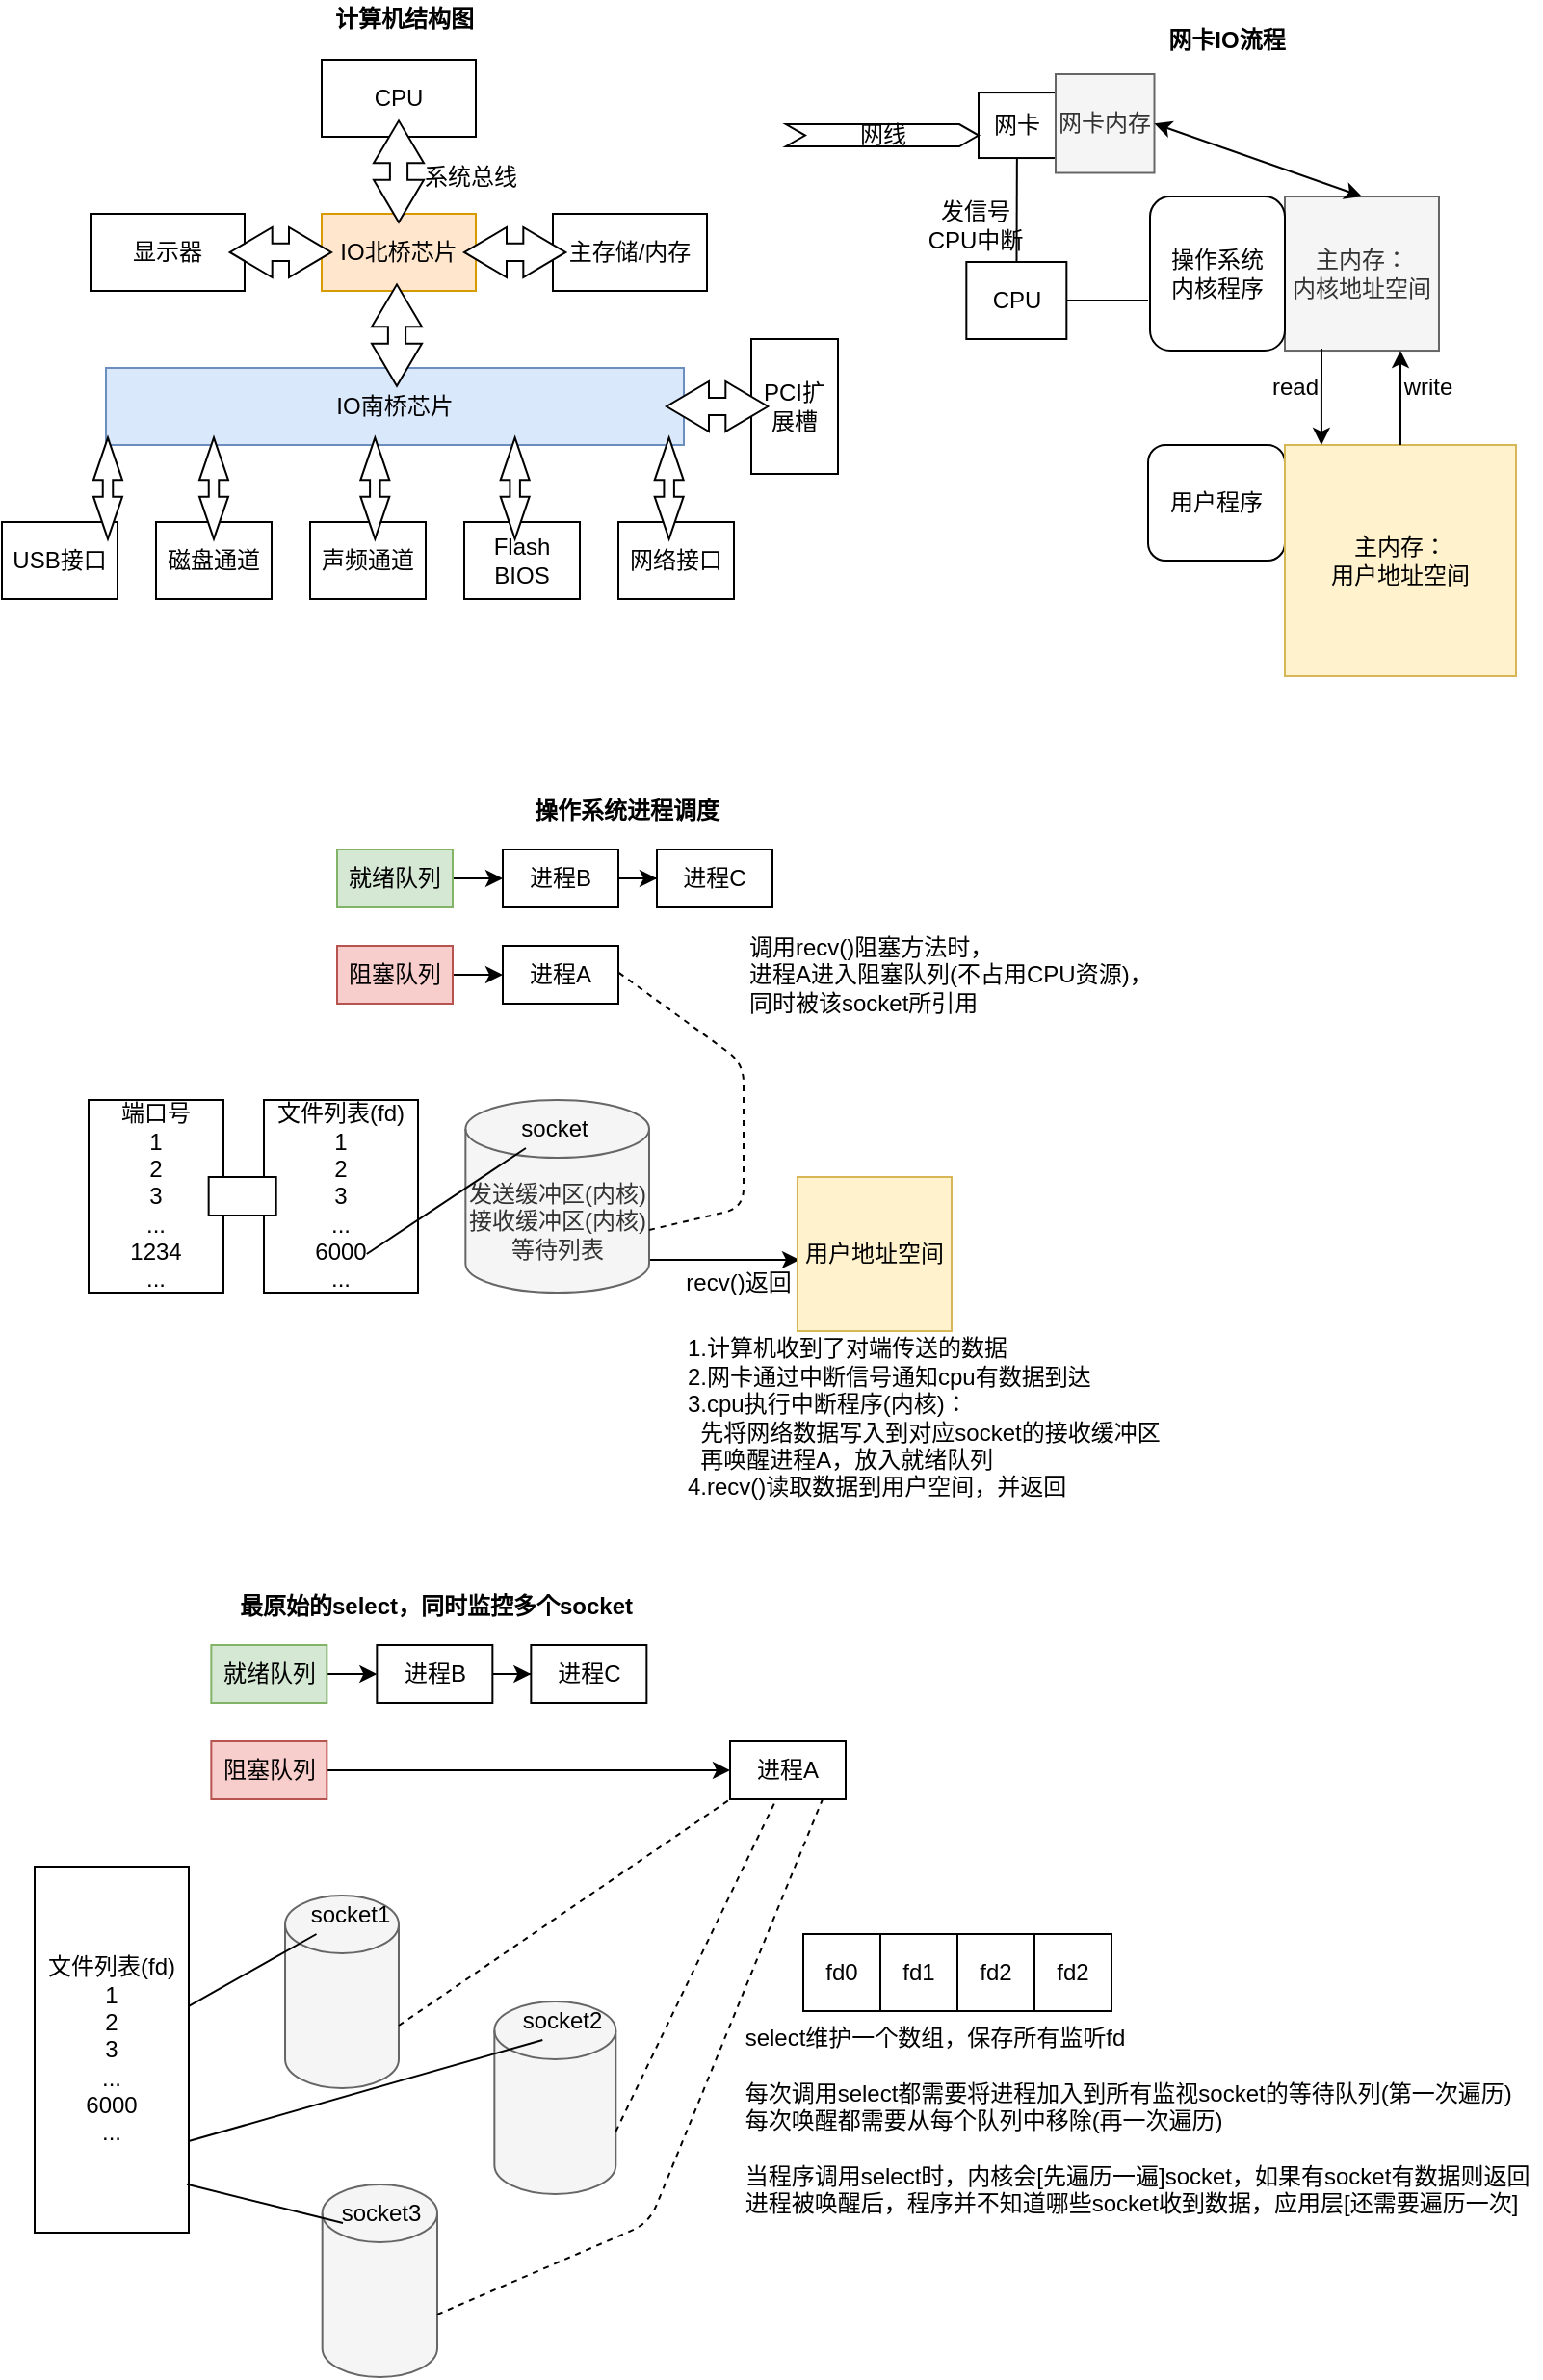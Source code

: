 <mxfile version="13.9.9" type="github">
  <diagram id="yQU9XVNkyh9_PEf1FD41" name="Page-1">
    <mxGraphModel dx="1422" dy="794" grid="1" gridSize="10" guides="1" tooltips="1" connect="1" arrows="1" fold="1" page="1" pageScale="1" pageWidth="827" pageHeight="1169" math="0" shadow="0">
      <root>
        <mxCell id="0" />
        <mxCell id="1" parent="0" />
        <mxCell id="0O0ggUQHUPl4NejqoUbk-1" value="IO北桥芯片" style="rounded=0;whiteSpace=wrap;html=1;fillColor=#ffe6cc;strokeColor=#d79b00;" parent="1" vertex="1">
          <mxGeometry x="191" y="120" width="80" height="40" as="geometry" />
        </mxCell>
        <mxCell id="0O0ggUQHUPl4NejqoUbk-2" value="CPU" style="rounded=0;whiteSpace=wrap;html=1;" parent="1" vertex="1">
          <mxGeometry x="191" y="40" width="80" height="40" as="geometry" />
        </mxCell>
        <mxCell id="0O0ggUQHUPl4NejqoUbk-3" value="显示器" style="rounded=0;whiteSpace=wrap;html=1;" parent="1" vertex="1">
          <mxGeometry x="71" y="120" width="80" height="40" as="geometry" />
        </mxCell>
        <mxCell id="0O0ggUQHUPl4NejqoUbk-4" value="主存储/内存" style="rounded=0;whiteSpace=wrap;html=1;" parent="1" vertex="1">
          <mxGeometry x="311" y="120" width="80" height="40" as="geometry" />
        </mxCell>
        <mxCell id="0O0ggUQHUPl4NejqoUbk-5" value="IO南桥芯片" style="rounded=0;whiteSpace=wrap;html=1;fillColor=#dae8fc;strokeColor=#6c8ebf;" parent="1" vertex="1">
          <mxGeometry x="79" y="200" width="300" height="40" as="geometry" />
        </mxCell>
        <mxCell id="0O0ggUQHUPl4NejqoUbk-6" value="USB接口" style="rounded=0;whiteSpace=wrap;html=1;" parent="1" vertex="1">
          <mxGeometry x="25" y="280" width="60" height="40" as="geometry" />
        </mxCell>
        <mxCell id="0O0ggUQHUPl4NejqoUbk-7" value="磁盘通道" style="rounded=0;whiteSpace=wrap;html=1;" parent="1" vertex="1">
          <mxGeometry x="105" y="280" width="60" height="40" as="geometry" />
        </mxCell>
        <mxCell id="0O0ggUQHUPl4NejqoUbk-8" value="声频通道" style="rounded=0;whiteSpace=wrap;html=1;" parent="1" vertex="1">
          <mxGeometry x="185" y="280" width="60" height="40" as="geometry" />
        </mxCell>
        <mxCell id="0O0ggUQHUPl4NejqoUbk-9" value="Flash BIOS" style="rounded=0;whiteSpace=wrap;html=1;" parent="1" vertex="1">
          <mxGeometry x="265" y="280" width="60" height="40" as="geometry" />
        </mxCell>
        <mxCell id="0O0ggUQHUPl4NejqoUbk-10" value="网络接口" style="rounded=0;whiteSpace=wrap;html=1;" parent="1" vertex="1">
          <mxGeometry x="345" y="280" width="60" height="40" as="geometry" />
        </mxCell>
        <mxCell id="0O0ggUQHUPl4NejqoUbk-11" value="PCI扩展槽" style="rounded=0;whiteSpace=wrap;html=1;" parent="1" vertex="1">
          <mxGeometry x="414" y="185" width="45" height="70" as="geometry" />
        </mxCell>
        <mxCell id="0O0ggUQHUPl4NejqoUbk-16" value="" style="html=1;shadow=0;dashed=0;align=center;verticalAlign=middle;shape=mxgraph.arrows2.twoWayArrow;dy=0.65;dx=22;rotation=90;" parent="1" vertex="1">
          <mxGeometry x="204.67" y="85" width="52.66" height="26.02" as="geometry" />
        </mxCell>
        <mxCell id="0O0ggUQHUPl4NejqoUbk-17" value="系统总线" style="text;html=1;strokeColor=none;fillColor=none;align=center;verticalAlign=middle;whiteSpace=wrap;rounded=0;" parent="1" vertex="1">
          <mxGeometry x="241" y="91.02" width="55" height="20" as="geometry" />
        </mxCell>
        <mxCell id="0O0ggUQHUPl4NejqoUbk-19" value="" style="html=1;shadow=0;dashed=0;align=center;verticalAlign=middle;shape=mxgraph.arrows2.twoWayArrow;dy=0.65;dx=22;rotation=90;" parent="1" vertex="1">
          <mxGeometry x="53.67" y="255" width="52.66" height="15" as="geometry" />
        </mxCell>
        <mxCell id="0O0ggUQHUPl4NejqoUbk-20" value="" style="html=1;shadow=0;dashed=0;align=center;verticalAlign=middle;shape=mxgraph.arrows2.twoWayArrow;dy=0.65;dx=22;rotation=90;" parent="1" vertex="1">
          <mxGeometry x="108.67" y="255" width="52.66" height="15" as="geometry" />
        </mxCell>
        <mxCell id="0O0ggUQHUPl4NejqoUbk-21" value="" style="html=1;shadow=0;dashed=0;align=center;verticalAlign=middle;shape=mxgraph.arrows2.twoWayArrow;dy=0.65;dx=22;rotation=90;" parent="1" vertex="1">
          <mxGeometry x="192.34" y="255" width="52.66" height="15" as="geometry" />
        </mxCell>
        <mxCell id="0O0ggUQHUPl4NejqoUbk-22" value="" style="html=1;shadow=0;dashed=0;align=center;verticalAlign=middle;shape=mxgraph.arrows2.twoWayArrow;dy=0.65;dx=22;rotation=90;" parent="1" vertex="1">
          <mxGeometry x="265" y="255" width="52.66" height="15" as="geometry" />
        </mxCell>
        <mxCell id="0O0ggUQHUPl4NejqoUbk-23" value="" style="html=1;shadow=0;dashed=0;align=center;verticalAlign=middle;shape=mxgraph.arrows2.twoWayArrow;dy=0.65;dx=22;rotation=90;" parent="1" vertex="1">
          <mxGeometry x="345" y="255" width="52.66" height="15" as="geometry" />
        </mxCell>
        <mxCell id="0O0ggUQHUPl4NejqoUbk-24" value="" style="html=1;shadow=0;dashed=0;align=center;verticalAlign=middle;shape=mxgraph.arrows2.twoWayArrow;dy=0.65;dx=22;rotation=90;" parent="1" vertex="1">
          <mxGeometry x="203.67" y="170" width="52.66" height="26.02" as="geometry" />
        </mxCell>
        <mxCell id="0O0ggUQHUPl4NejqoUbk-25" value="" style="html=1;shadow=0;dashed=0;align=center;verticalAlign=middle;shape=mxgraph.arrows2.twoWayArrow;dy=0.65;dx=22;rotation=0;" parent="1" vertex="1">
          <mxGeometry x="143.34" y="126.98" width="52.66" height="26.02" as="geometry" />
        </mxCell>
        <mxCell id="0O0ggUQHUPl4NejqoUbk-26" value="" style="html=1;shadow=0;dashed=0;align=center;verticalAlign=middle;shape=mxgraph.arrows2.twoWayArrow;dy=0.65;dx=22;rotation=0;" parent="1" vertex="1">
          <mxGeometry x="265" y="126.98" width="52.66" height="26.02" as="geometry" />
        </mxCell>
        <mxCell id="0O0ggUQHUPl4NejqoUbk-27" value="" style="html=1;shadow=0;dashed=0;align=center;verticalAlign=middle;shape=mxgraph.arrows2.twoWayArrow;dy=0.65;dx=22;rotation=0;" parent="1" vertex="1">
          <mxGeometry x="370" y="206.99" width="52.66" height="26.02" as="geometry" />
        </mxCell>
        <mxCell id="0O0ggUQHUPl4NejqoUbk-28" value="计算机结构图" style="text;html=1;strokeColor=none;fillColor=none;align=center;verticalAlign=middle;whiteSpace=wrap;rounded=0;fontStyle=1" parent="1" vertex="1">
          <mxGeometry x="177.33" y="9" width="113.67" height="20" as="geometry" />
        </mxCell>
        <mxCell id="0O0ggUQHUPl4NejqoUbk-29" value="网卡IO流程" style="text;html=1;strokeColor=none;fillColor=none;align=center;verticalAlign=middle;whiteSpace=wrap;rounded=0;fontStyle=1" parent="1" vertex="1">
          <mxGeometry x="606" y="20" width="110" height="20" as="geometry" />
        </mxCell>
        <mxCell id="0O0ggUQHUPl4NejqoUbk-31" value="网卡" style="rounded=0;whiteSpace=wrap;html=1;" parent="1" vertex="1">
          <mxGeometry x="532" y="57.04" width="40" height="33.98" as="geometry" />
        </mxCell>
        <mxCell id="0O0ggUQHUPl4NejqoUbk-32" value="网线" style="html=1;shadow=0;dashed=0;align=center;verticalAlign=middle;shape=mxgraph.arrows2.arrow;dy=0;dx=10;notch=10;" parent="1" vertex="1">
          <mxGeometry x="432" y="73.52" width="100" height="11.48" as="geometry" />
        </mxCell>
        <mxCell id="0O0ggUQHUPl4NejqoUbk-34" value="主内存：&lt;br&gt;内核地址空间" style="whiteSpace=wrap;html=1;aspect=fixed;fillColor=#f5f5f5;strokeColor=#666666;fontColor=#333333;" parent="1" vertex="1">
          <mxGeometry x="691" y="111.02" width="80" height="80" as="geometry" />
        </mxCell>
        <mxCell id="0O0ggUQHUPl4NejqoUbk-37" value="操作系统&lt;br&gt;内核程序" style="rounded=1;whiteSpace=wrap;html=1;" parent="1" vertex="1">
          <mxGeometry x="621" y="111.02" width="70" height="80" as="geometry" />
        </mxCell>
        <mxCell id="YSoHbs1g0Of7jDAoTYoA-2" value="用户程序" style="rounded=1;whiteSpace=wrap;html=1;" parent="1" vertex="1">
          <mxGeometry x="620" y="240" width="71" height="60" as="geometry" />
        </mxCell>
        <mxCell id="YSoHbs1g0Of7jDAoTYoA-3" value="主内存：&lt;br&gt;用户地址空间" style="whiteSpace=wrap;html=1;aspect=fixed;fillColor=#fff2cc;strokeColor=#d6b656;" parent="1" vertex="1">
          <mxGeometry x="691" y="240" width="120" height="120" as="geometry" />
        </mxCell>
        <mxCell id="YSoHbs1g0Of7jDAoTYoA-6" value="" style="endArrow=classic;html=1;entryX=0.158;entryY=0;entryDx=0;entryDy=0;entryPerimeter=0;" parent="1" target="YSoHbs1g0Of7jDAoTYoA-3" edge="1">
          <mxGeometry width="50" height="50" relative="1" as="geometry">
            <mxPoint x="710" y="190" as="sourcePoint" />
            <mxPoint x="440" y="370" as="targetPoint" />
          </mxGeometry>
        </mxCell>
        <mxCell id="YSoHbs1g0Of7jDAoTYoA-7" value="read" style="text;html=1;align=center;verticalAlign=middle;resizable=0;points=[];autosize=1;" parent="1" vertex="1">
          <mxGeometry x="676" y="200" width="40" height="20" as="geometry" />
        </mxCell>
        <mxCell id="YSoHbs1g0Of7jDAoTYoA-8" value="" style="endArrow=classic;html=1;entryX=0.75;entryY=1;entryDx=0;entryDy=0;" parent="1" source="YSoHbs1g0Of7jDAoTYoA-3" target="0O0ggUQHUPl4NejqoUbk-34" edge="1">
          <mxGeometry width="50" height="50" relative="1" as="geometry">
            <mxPoint x="390" y="420" as="sourcePoint" />
            <mxPoint x="440" y="370" as="targetPoint" />
          </mxGeometry>
        </mxCell>
        <mxCell id="YSoHbs1g0Of7jDAoTYoA-9" value="write" style="text;html=1;align=center;verticalAlign=middle;resizable=0;points=[];autosize=1;" parent="1" vertex="1">
          <mxGeometry x="745" y="200" width="40" height="20" as="geometry" />
        </mxCell>
        <mxCell id="YSoHbs1g0Of7jDAoTYoA-10" value="CPU" style="rounded=0;whiteSpace=wrap;html=1;" parent="1" vertex="1">
          <mxGeometry x="525.66" y="145" width="52" height="40" as="geometry" />
        </mxCell>
        <mxCell id="YSoHbs1g0Of7jDAoTYoA-11" value="" style="endArrow=none;html=1;" parent="1" source="YSoHbs1g0Of7jDAoTYoA-10" target="0O0ggUQHUPl4NejqoUbk-31" edge="1">
          <mxGeometry width="50" height="50" relative="1" as="geometry">
            <mxPoint x="530" y="196.02" as="sourcePoint" />
            <mxPoint x="585" y="146" as="targetPoint" />
          </mxGeometry>
        </mxCell>
        <mxCell id="YSoHbs1g0Of7jDAoTYoA-14" value="发信号&lt;br&gt;CPU中断" style="text;html=1;align=center;verticalAlign=middle;resizable=0;points=[];autosize=1;" parent="1" vertex="1">
          <mxGeometry x="500" y="111.02" width="60" height="30" as="geometry" />
        </mxCell>
        <mxCell id="YSoHbs1g0Of7jDAoTYoA-16" value="" style="endArrow=none;html=1;exitX=1;exitY=0.5;exitDx=0;exitDy=0;" parent="1" source="YSoHbs1g0Of7jDAoTYoA-10" edge="1">
          <mxGeometry width="50" height="50" relative="1" as="geometry">
            <mxPoint x="613" y="201" as="sourcePoint" />
            <mxPoint x="620" y="165" as="targetPoint" />
          </mxGeometry>
        </mxCell>
        <mxCell id="YSoHbs1g0Of7jDAoTYoA-17" value="操作系统进程调度" style="text;html=1;align=center;verticalAlign=middle;resizable=0;points=[];autosize=1;fontStyle=1" parent="1" vertex="1">
          <mxGeometry x="294" y="420" width="110" height="20" as="geometry" />
        </mxCell>
        <mxCell id="YSoHbs1g0Of7jDAoTYoA-25" value="" style="edgeStyle=orthogonalEdgeStyle;rounded=0;orthogonalLoop=1;jettySize=auto;html=1;entryX=0;entryY=0.5;entryDx=0;entryDy=0;" parent="1" source="YSoHbs1g0Of7jDAoTYoA-18" edge="1">
          <mxGeometry relative="1" as="geometry">
            <mxPoint x="285" y="465" as="targetPoint" />
          </mxGeometry>
        </mxCell>
        <mxCell id="YSoHbs1g0Of7jDAoTYoA-18" value="就绪队列" style="whiteSpace=wrap;html=1;fillColor=#d5e8d4;strokeColor=#82b366;" parent="1" vertex="1">
          <mxGeometry x="199" y="450" width="60" height="30" as="geometry" />
        </mxCell>
        <mxCell id="YSoHbs1g0Of7jDAoTYoA-30" value="" style="edgeStyle=orthogonalEdgeStyle;rounded=0;orthogonalLoop=1;jettySize=auto;html=1;" parent="1" source="YSoHbs1g0Of7jDAoTYoA-21" target="YSoHbs1g0Of7jDAoTYoA-22" edge="1">
          <mxGeometry relative="1" as="geometry" />
        </mxCell>
        <mxCell id="YSoHbs1g0Of7jDAoTYoA-21" value="进程B" style="whiteSpace=wrap;html=1;" parent="1" vertex="1">
          <mxGeometry x="285" y="450" width="60" height="30" as="geometry" />
        </mxCell>
        <mxCell id="YSoHbs1g0Of7jDAoTYoA-22" value="进程C" style="whiteSpace=wrap;html=1;" parent="1" vertex="1">
          <mxGeometry x="365" y="450" width="60" height="30" as="geometry" />
        </mxCell>
        <mxCell id="YSoHbs1g0Of7jDAoTYoA-31" value="" style="edgeStyle=orthogonalEdgeStyle;rounded=0;orthogonalLoop=1;jettySize=auto;html=1;entryX=0;entryY=0.5;entryDx=0;entryDy=0;" parent="1" source="YSoHbs1g0Of7jDAoTYoA-32" target="YSoHbs1g0Of7jDAoTYoA-33" edge="1">
          <mxGeometry relative="1" as="geometry" />
        </mxCell>
        <mxCell id="YSoHbs1g0Of7jDAoTYoA-32" value="阻塞队列" style="whiteSpace=wrap;html=1;fillColor=#f8cecc;strokeColor=#b85450;" parent="1" vertex="1">
          <mxGeometry x="199" y="500" width="60" height="30" as="geometry" />
        </mxCell>
        <mxCell id="YSoHbs1g0Of7jDAoTYoA-33" value="进程A" style="whiteSpace=wrap;html=1;" parent="1" vertex="1">
          <mxGeometry x="285" y="500" width="60" height="30" as="geometry" />
        </mxCell>
        <mxCell id="YSoHbs1g0Of7jDAoTYoA-34" value="文件列表(fd)&lt;br&gt;1&lt;br&gt;2&lt;br&gt;3&lt;br&gt;...&lt;br&gt;6000&lt;br&gt;..." style="whiteSpace=wrap;html=1;" parent="1" vertex="1">
          <mxGeometry x="161" y="580" width="80" height="100" as="geometry" />
        </mxCell>
        <mxCell id="YSoHbs1g0Of7jDAoTYoA-43" value="" style="edgeStyle=orthogonalEdgeStyle;rounded=0;orthogonalLoop=1;jettySize=auto;html=1;" parent="1" edge="1">
          <mxGeometry relative="1" as="geometry">
            <mxPoint x="361" y="663" as="sourcePoint" />
            <mxPoint x="439" y="663" as="targetPoint" />
          </mxGeometry>
        </mxCell>
        <mxCell id="YSoHbs1g0Of7jDAoTYoA-35" value="发送缓冲区(内核)&lt;br&gt;接收缓冲区(内核)&lt;br&gt;等待列表" style="shape=cylinder3;whiteSpace=wrap;html=1;boundedLbl=1;backgroundOutline=1;size=15;align=center;fillColor=#f5f5f5;strokeColor=#666666;fontColor=#333333;" parent="1" vertex="1">
          <mxGeometry x="265.67" y="580" width="95.33" height="100" as="geometry" />
        </mxCell>
        <mxCell id="YSoHbs1g0Of7jDAoTYoA-36" value="" style="endArrow=none;dashed=1;html=1;entryX=1;entryY=0.75;entryDx=0;entryDy=0;exitX=1;exitY=0;exitDx=0;exitDy=67.5;exitPerimeter=0;" parent="1" edge="1" source="YSoHbs1g0Of7jDAoTYoA-35">
          <mxGeometry width="50" height="50" relative="1" as="geometry">
            <mxPoint x="400" y="636" as="sourcePoint" />
            <mxPoint x="345" y="513.75" as="targetPoint" />
            <Array as="points">
              <mxPoint x="410" y="636" />
              <mxPoint x="410" y="561" />
            </Array>
          </mxGeometry>
        </mxCell>
        <mxCell id="YSoHbs1g0Of7jDAoTYoA-37" value="socket" style="text;html=1;strokeColor=none;fillColor=none;align=center;verticalAlign=middle;whiteSpace=wrap;rounded=0;" parent="1" vertex="1">
          <mxGeometry x="292" y="585" width="40" height="20" as="geometry" />
        </mxCell>
        <mxCell id="YSoHbs1g0Of7jDAoTYoA-38" value="" style="endArrow=none;html=1;exitX=0.667;exitY=0.8;exitDx=0;exitDy=0;exitPerimeter=0;" parent="1" source="YSoHbs1g0Of7jDAoTYoA-34" target="YSoHbs1g0Of7jDAoTYoA-37" edge="1">
          <mxGeometry width="50" height="50" relative="1" as="geometry">
            <mxPoint x="451" y="480" as="sourcePoint" />
            <mxPoint x="501" y="430" as="targetPoint" />
          </mxGeometry>
        </mxCell>
        <mxCell id="YSoHbs1g0Of7jDAoTYoA-39" value="调用recv()阻塞方法时，&lt;br&gt;进程A进入阻塞队列(不占用CPU资源)，&lt;br&gt;同时被该socket所引用" style="text;html=1;align=left;verticalAlign=middle;resizable=0;points=[];autosize=1;" parent="1" vertex="1">
          <mxGeometry x="411" y="490" width="220" height="50" as="geometry" />
        </mxCell>
        <mxCell id="YSoHbs1g0Of7jDAoTYoA-40" value="1.计算机收到了对端传送的数据&lt;br&gt;2.网卡通过中断信号通知cpu有数据到达&lt;br&gt;3.cpu执行中断程序(内核)：&lt;br&gt;&amp;nbsp; 先将网络数据写入到对应socket的接收缓冲区&lt;br&gt;&amp;nbsp; 再唤醒进程A，放入就绪队列&lt;br&gt;4.recv()读取数据到用户空间，并返回" style="text;html=1;align=left;verticalAlign=middle;resizable=0;points=[];autosize=1;" parent="1" vertex="1">
          <mxGeometry x="378.66" y="700" width="260" height="90" as="geometry" />
        </mxCell>
        <mxCell id="YSoHbs1g0Of7jDAoTYoA-41" value="用户地址空间" style="whiteSpace=wrap;html=1;aspect=fixed;fillColor=#fff2cc;strokeColor=#d6b656;" parent="1" vertex="1">
          <mxGeometry x="438" y="620" width="80" height="80" as="geometry" />
        </mxCell>
        <mxCell id="YSoHbs1g0Of7jDAoTYoA-44" value="recv()返回" style="text;html=1;align=center;verticalAlign=middle;resizable=0;points=[];autosize=1;" parent="1" vertex="1">
          <mxGeometry x="372" y="665" width="70" height="20" as="geometry" />
        </mxCell>
        <mxCell id="YSoHbs1g0Of7jDAoTYoA-46" value="网卡内存" style="whiteSpace=wrap;html=1;aspect=fixed;fillColor=#f5f5f5;strokeColor=#666666;fontColor=#333333;" parent="1" vertex="1">
          <mxGeometry x="572" y="47.5" width="51.25" height="51.25" as="geometry" />
        </mxCell>
        <mxCell id="YSoHbs1g0Of7jDAoTYoA-48" value="" style="endArrow=classic;startArrow=classic;html=1;entryX=1;entryY=0.5;entryDx=0;entryDy=0;exitX=0.5;exitY=0;exitDx=0;exitDy=0;" parent="1" source="0O0ggUQHUPl4NejqoUbk-34" target="YSoHbs1g0Of7jDAoTYoA-46" edge="1">
          <mxGeometry width="50" height="50" relative="1" as="geometry">
            <mxPoint x="390" y="400" as="sourcePoint" />
            <mxPoint x="440" y="350" as="targetPoint" />
          </mxGeometry>
        </mxCell>
        <mxCell id="YSoHbs1g0Of7jDAoTYoA-49" value="端口号&lt;br&gt;1&lt;br&gt;2&lt;br&gt;3&lt;br&gt;...&lt;br&gt;1234&lt;br&gt;..." style="whiteSpace=wrap;html=1;" parent="1" vertex="1">
          <mxGeometry x="70" y="580" width="70" height="100" as="geometry" />
        </mxCell>
        <mxCell id="YSoHbs1g0Of7jDAoTYoA-51" value="" style="rounded=0;whiteSpace=wrap;html=1;align=left;" parent="1" vertex="1">
          <mxGeometry x="132.33" y="620" width="35" height="20" as="geometry" />
        </mxCell>
        <mxCell id="IQ0oZYOpI-zYL626lHms-1" value="" style="edgeStyle=orthogonalEdgeStyle;rounded=0;orthogonalLoop=1;jettySize=auto;html=1;entryX=0;entryY=0.5;entryDx=0;entryDy=0;" parent="1" source="IQ0oZYOpI-zYL626lHms-2" edge="1">
          <mxGeometry relative="1" as="geometry">
            <mxPoint x="219.67" y="878" as="targetPoint" />
          </mxGeometry>
        </mxCell>
        <mxCell id="IQ0oZYOpI-zYL626lHms-2" value="就绪队列" style="whiteSpace=wrap;html=1;fillColor=#d5e8d4;strokeColor=#82b366;" parent="1" vertex="1">
          <mxGeometry x="133.67" y="863" width="60" height="30" as="geometry" />
        </mxCell>
        <mxCell id="IQ0oZYOpI-zYL626lHms-3" value="" style="edgeStyle=orthogonalEdgeStyle;rounded=0;orthogonalLoop=1;jettySize=auto;html=1;" parent="1" source="IQ0oZYOpI-zYL626lHms-4" target="IQ0oZYOpI-zYL626lHms-5" edge="1">
          <mxGeometry relative="1" as="geometry" />
        </mxCell>
        <mxCell id="IQ0oZYOpI-zYL626lHms-4" value="进程B" style="whiteSpace=wrap;html=1;" parent="1" vertex="1">
          <mxGeometry x="219.67" y="863" width="60" height="30" as="geometry" />
        </mxCell>
        <mxCell id="IQ0oZYOpI-zYL626lHms-5" value="进程C" style="whiteSpace=wrap;html=1;" parent="1" vertex="1">
          <mxGeometry x="299.67" y="863" width="60" height="30" as="geometry" />
        </mxCell>
        <mxCell id="IQ0oZYOpI-zYL626lHms-6" value="" style="edgeStyle=orthogonalEdgeStyle;rounded=0;orthogonalLoop=1;jettySize=auto;html=1;entryX=0;entryY=0.5;entryDx=0;entryDy=0;" parent="1" source="IQ0oZYOpI-zYL626lHms-7" target="IQ0oZYOpI-zYL626lHms-8" edge="1">
          <mxGeometry relative="1" as="geometry" />
        </mxCell>
        <mxCell id="IQ0oZYOpI-zYL626lHms-7" value="阻塞队列" style="whiteSpace=wrap;html=1;fillColor=#f8cecc;strokeColor=#b85450;" parent="1" vertex="1">
          <mxGeometry x="133.67" y="913" width="60" height="30" as="geometry" />
        </mxCell>
        <mxCell id="IQ0oZYOpI-zYL626lHms-8" value="进程A" style="whiteSpace=wrap;html=1;" parent="1" vertex="1">
          <mxGeometry x="403" y="913" width="60" height="30" as="geometry" />
        </mxCell>
        <mxCell id="IQ0oZYOpI-zYL626lHms-9" value="文件列表(fd)&lt;br&gt;1&lt;br&gt;2&lt;br&gt;3&lt;br&gt;...&lt;br&gt;6000&lt;br&gt;..." style="whiteSpace=wrap;html=1;" parent="1" vertex="1">
          <mxGeometry x="42" y="978" width="80" height="190" as="geometry" />
        </mxCell>
        <mxCell id="IQ0oZYOpI-zYL626lHms-10" value="" style="shape=cylinder3;whiteSpace=wrap;html=1;boundedLbl=1;backgroundOutline=1;size=15;align=center;fillColor=#f5f5f5;strokeColor=#666666;fontColor=#333333;" parent="1" vertex="1">
          <mxGeometry x="172.01" y="993" width="58.99" height="100" as="geometry" />
        </mxCell>
        <mxCell id="IQ0oZYOpI-zYL626lHms-11" value="socket1" style="text;html=1;strokeColor=none;fillColor=none;align=center;verticalAlign=middle;whiteSpace=wrap;rounded=0;" parent="1" vertex="1">
          <mxGeometry x="186" y="993" width="40" height="20" as="geometry" />
        </mxCell>
        <mxCell id="IQ0oZYOpI-zYL626lHms-12" value="" style="endArrow=none;html=1;" parent="1" source="IQ0oZYOpI-zYL626lHms-9" target="IQ0oZYOpI-zYL626lHms-11" edge="1">
          <mxGeometry width="50" height="50" relative="1" as="geometry">
            <mxPoint x="444.67" y="873" as="sourcePoint" />
            <mxPoint x="494.67" y="823" as="targetPoint" />
          </mxGeometry>
        </mxCell>
        <mxCell id="IQ0oZYOpI-zYL626lHms-14" value="最原始的select，同时监控多个socket" style="text;html=1;align=center;verticalAlign=middle;resizable=0;points=[];autosize=1;fontStyle=1" parent="1" vertex="1">
          <mxGeometry x="139.67" y="833" width="220" height="20" as="geometry" />
        </mxCell>
        <mxCell id="IQ0oZYOpI-zYL626lHms-15" value="" style="shape=cylinder3;whiteSpace=wrap;html=1;boundedLbl=1;backgroundOutline=1;size=15;align=center;fillColor=#f5f5f5;strokeColor=#666666;fontColor=#333333;" parent="1" vertex="1">
          <mxGeometry x="280.67" y="1048" width="62.99" height="100" as="geometry" />
        </mxCell>
        <mxCell id="IQ0oZYOpI-zYL626lHms-16" value="" style="shape=cylinder3;whiteSpace=wrap;html=1;boundedLbl=1;backgroundOutline=1;size=15;align=center;fillColor=#f5f5f5;strokeColor=#666666;fontColor=#333333;" parent="1" vertex="1">
          <mxGeometry x="191.33" y="1143" width="59.67" height="100" as="geometry" />
        </mxCell>
        <mxCell id="IQ0oZYOpI-zYL626lHms-17" value="socket2" style="text;html=1;strokeColor=none;fillColor=none;align=center;verticalAlign=middle;whiteSpace=wrap;rounded=0;" parent="1" vertex="1">
          <mxGeometry x="295.66" y="1048" width="40" height="20" as="geometry" />
        </mxCell>
        <mxCell id="IQ0oZYOpI-zYL626lHms-18" value="socket3" style="text;html=1;strokeColor=none;fillColor=none;align=center;verticalAlign=middle;whiteSpace=wrap;rounded=0;" parent="1" vertex="1">
          <mxGeometry x="202.0" y="1148" width="40" height="20" as="geometry" />
        </mxCell>
        <mxCell id="IQ0oZYOpI-zYL626lHms-32" value="" style="endArrow=none;html=1;entryX=0.25;entryY=1;entryDx=0;entryDy=0;exitX=1;exitY=0.75;exitDx=0;exitDy=0;" parent="1" target="IQ0oZYOpI-zYL626lHms-17" edge="1" source="IQ0oZYOpI-zYL626lHms-9">
          <mxGeometry width="50" height="50" relative="1" as="geometry">
            <mxPoint x="116.33" y="1138" as="sourcePoint" />
            <mxPoint x="216.33" y="978" as="targetPoint" />
          </mxGeometry>
        </mxCell>
        <mxCell id="IQ0oZYOpI-zYL626lHms-33" value="" style="endArrow=none;html=1;exitX=0.988;exitY=0.868;exitDx=0;exitDy=0;exitPerimeter=0;entryX=0;entryY=0.75;entryDx=0;entryDy=0;" parent="1" source="IQ0oZYOpI-zYL626lHms-9" target="IQ0oZYOpI-zYL626lHms-18" edge="1">
          <mxGeometry width="50" height="50" relative="1" as="geometry">
            <mxPoint x="271" y="1003" as="sourcePoint" />
            <mxPoint x="321" y="953" as="targetPoint" />
          </mxGeometry>
        </mxCell>
        <mxCell id="IQ0oZYOpI-zYL626lHms-35" value="" style="endArrow=none;dashed=1;html=1;entryX=0;entryY=1;entryDx=0;entryDy=0;exitX=1;exitY=0;exitDx=0;exitDy=67.5;exitPerimeter=0;" parent="1" source="IQ0oZYOpI-zYL626lHms-10" target="IQ0oZYOpI-zYL626lHms-8" edge="1">
          <mxGeometry width="50" height="50" relative="1" as="geometry">
            <mxPoint x="271" y="1003" as="sourcePoint" />
            <mxPoint x="321" y="953" as="targetPoint" />
          </mxGeometry>
        </mxCell>
        <mxCell id="IQ0oZYOpI-zYL626lHms-36" value="" style="endArrow=none;dashed=1;html=1;entryX=0.4;entryY=1;entryDx=0;entryDy=0;exitX=1;exitY=0;exitDx=0;exitDy=67.5;exitPerimeter=0;entryPerimeter=0;" parent="1" source="IQ0oZYOpI-zYL626lHms-15" target="IQ0oZYOpI-zYL626lHms-8" edge="1">
          <mxGeometry width="50" height="50" relative="1" as="geometry">
            <mxPoint x="271" y="1003" as="sourcePoint" />
            <mxPoint x="321" y="953" as="targetPoint" />
            <Array as="points" />
          </mxGeometry>
        </mxCell>
        <mxCell id="IQ0oZYOpI-zYL626lHms-37" value="" style="endArrow=none;dashed=1;html=1;exitX=1;exitY=0;exitDx=0;exitDy=67.5;exitPerimeter=0;" parent="1" source="IQ0oZYOpI-zYL626lHms-16" edge="1">
          <mxGeometry width="50" height="50" relative="1" as="geometry">
            <mxPoint x="271" y="1003" as="sourcePoint" />
            <mxPoint x="451" y="943" as="targetPoint" />
            <Array as="points">
              <mxPoint x="361" y="1163" />
            </Array>
          </mxGeometry>
        </mxCell>
        <mxCell id="jj7dlDyVsFg3a79DTdNf-30" value="fd0" style="rounded=0;whiteSpace=wrap;html=1;" vertex="1" parent="1">
          <mxGeometry x="441" y="1013" width="40" height="40" as="geometry" />
        </mxCell>
        <mxCell id="jj7dlDyVsFg3a79DTdNf-31" value="fd1" style="rounded=0;whiteSpace=wrap;html=1;" vertex="1" parent="1">
          <mxGeometry x="481" y="1013" width="40" height="40" as="geometry" />
        </mxCell>
        <mxCell id="jj7dlDyVsFg3a79DTdNf-32" value="fd2" style="rounded=0;whiteSpace=wrap;html=1;" vertex="1" parent="1">
          <mxGeometry x="521" y="1013" width="40" height="40" as="geometry" />
        </mxCell>
        <mxCell id="jj7dlDyVsFg3a79DTdNf-34" value="fd2" style="rounded=0;whiteSpace=wrap;html=1;" vertex="1" parent="1">
          <mxGeometry x="561" y="1013" width="40" height="40" as="geometry" />
        </mxCell>
        <mxCell id="jj7dlDyVsFg3a79DTdNf-35" value="&lt;div style=&quot;text-align: left&quot;&gt;&lt;span&gt;select维护一个数组，保存所有监听fd&lt;/span&gt;&lt;/div&gt;&lt;div style=&quot;text-align: left&quot;&gt;&lt;span&gt;&lt;br&gt;&lt;/span&gt;&lt;/div&gt;&lt;div style=&quot;text-align: left&quot;&gt;&lt;span&gt;每次调用select都需要将进程加入到所有监视socket的等待队列(第一次遍历)&lt;br&gt;&lt;/span&gt;&lt;/div&gt;&lt;div style=&quot;text-align: left&quot;&gt;&lt;span&gt;每次唤醒都需要从每个队列中移除(再一次遍历)&lt;br&gt;&lt;/span&gt;&lt;/div&gt;&lt;div style=&quot;text-align: left&quot;&gt;&lt;span&gt;&lt;br&gt;&lt;/span&gt;&lt;/div&gt;&lt;div style=&quot;text-align: left&quot;&gt;&lt;span&gt;当程序调用select时，内核会[先遍历一遍]socket，如果有socket有数据则返回&lt;br&gt;&lt;/span&gt;&lt;/div&gt;&lt;div style=&quot;text-align: left&quot;&gt;&lt;span&gt;进程被唤醒后，程序并不知道哪些socket收到数据，应用层[还需要遍历一次]&lt;br&gt;&lt;/span&gt;&lt;/div&gt;" style="text;html=1;align=center;verticalAlign=middle;resizable=0;points=[];autosize=1;" vertex="1" parent="1">
          <mxGeometry x="404" y="1060" width="420" height="100" as="geometry" />
        </mxCell>
      </root>
    </mxGraphModel>
  </diagram>
</mxfile>
